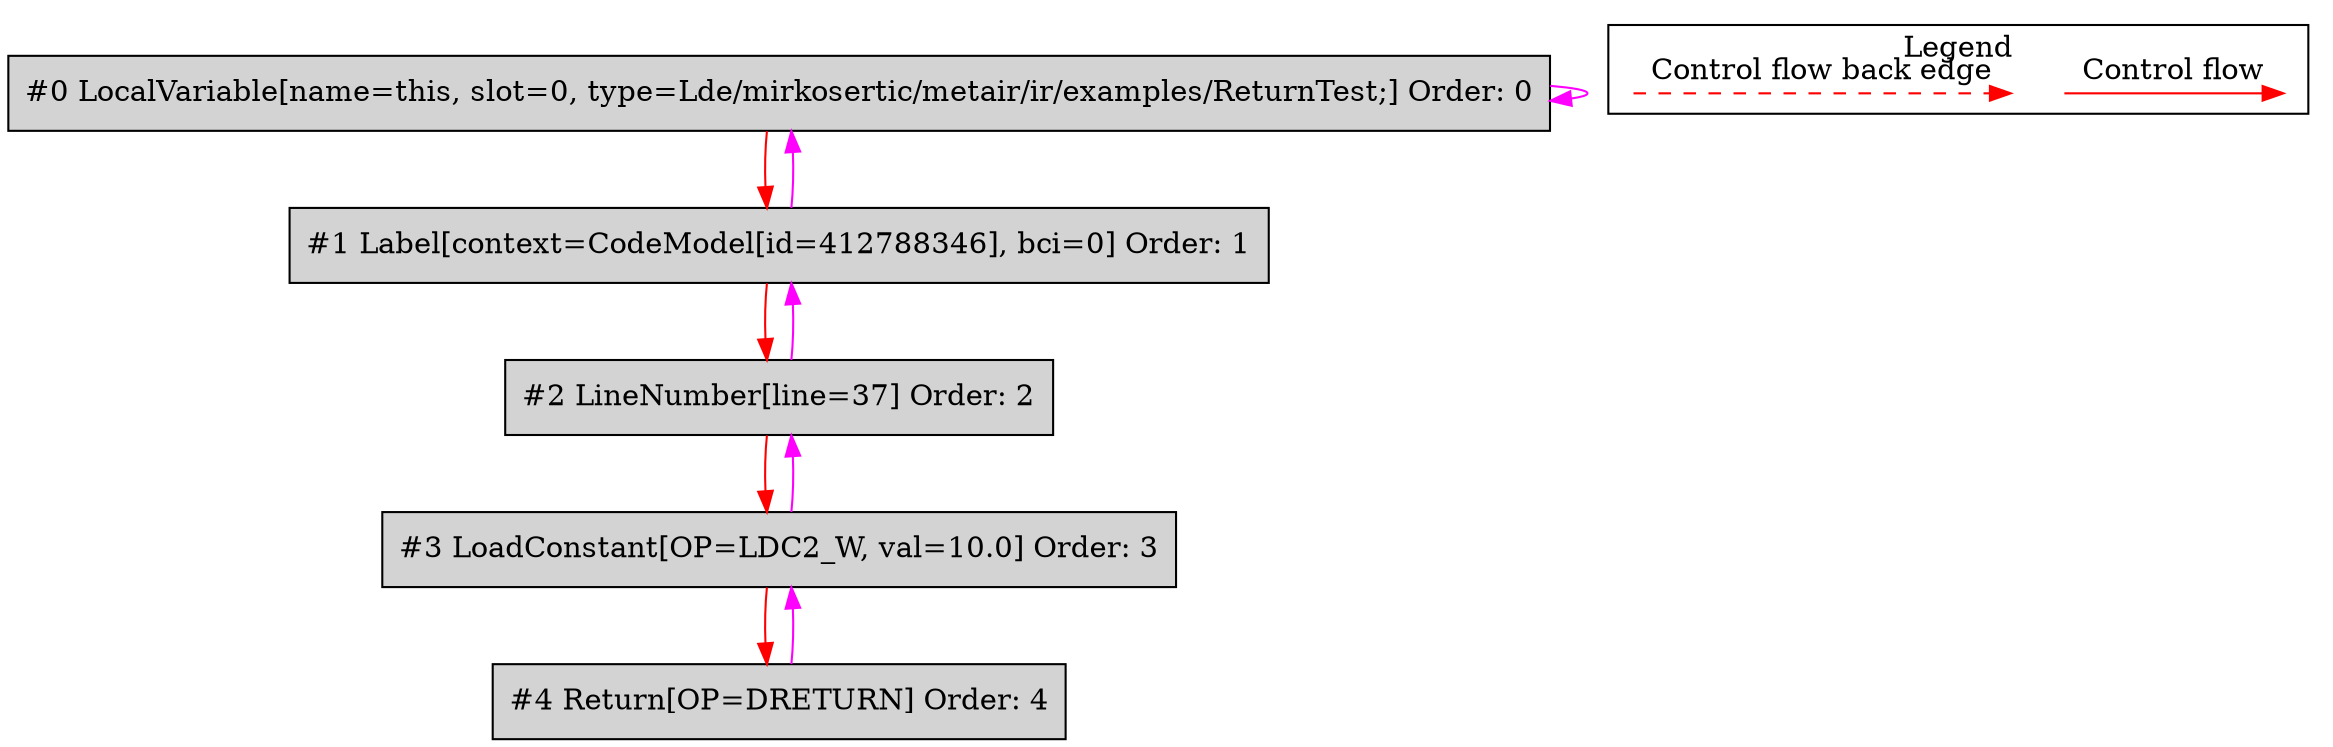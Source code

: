 digraph {
 ordering="in";
 node0[label="#0 LocalVariable[name=this, slot=0, type=Lde/mirkosertic/metair/ir/examples/ReturnTest;] Order: 0", shape=box, fillcolor=lightgrey, style=filled];
 node1[label="#1 Label[context=CodeModel[id=412788346], bci=0] Order: 1", shape=box, fillcolor=lightgrey, style=filled];
 node2[label="#2 LineNumber[line=37] Order: 2", shape=box, fillcolor=lightgrey, style=filled];
 node3[label="#3 LoadConstant[OP=LDC2_W, val=10.0] Order: 3", shape=box, fillcolor=lightgrey, style=filled];
 node4[label="#4 Return[OP=DRETURN] Order: 4", shape=box, fillcolor=lightgrey, style=filled];
 node0 -> node0[color=fuchsia];
 node0 -> node1[color=red];
 node1 -> node0[color=fuchsia];
 node1 -> node2[color=red];
 node2 -> node1[color=fuchsia];
 node2 -> node3[color=red];
 node3 -> node2[color=fuchsia];
 node3 -> node4[color=red];
 node4 -> node3[color=fuchsia];
 subgraph cluster_000 {
  label = "Legend";
  node [shape=point]
  {
   rank=same;
   c0 [style = invis];
   c1 [style = invis];
   c2 [style = invis];
   c3 [style = invis];
  }
  c0 -> c1 [label="Control flow", style=solid, color=red]
  c2 -> c3 [label="Control flow back edge", style=dashed, color=red]
 }

}
